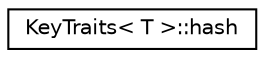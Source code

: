 digraph "Graphical Class Hierarchy"
{
  edge [fontname="Helvetica",fontsize="10",labelfontname="Helvetica",labelfontsize="10"];
  node [fontname="Helvetica",fontsize="10",shape=record];
  rankdir="LR";
  Node0 [label="KeyTraits\< T \>::hash",height=0.2,width=0.4,color="black", fillcolor="white", style="filled",URL="$class_key_traits_3_01_t_01_5_01_4_1_1hash.html"];
}
